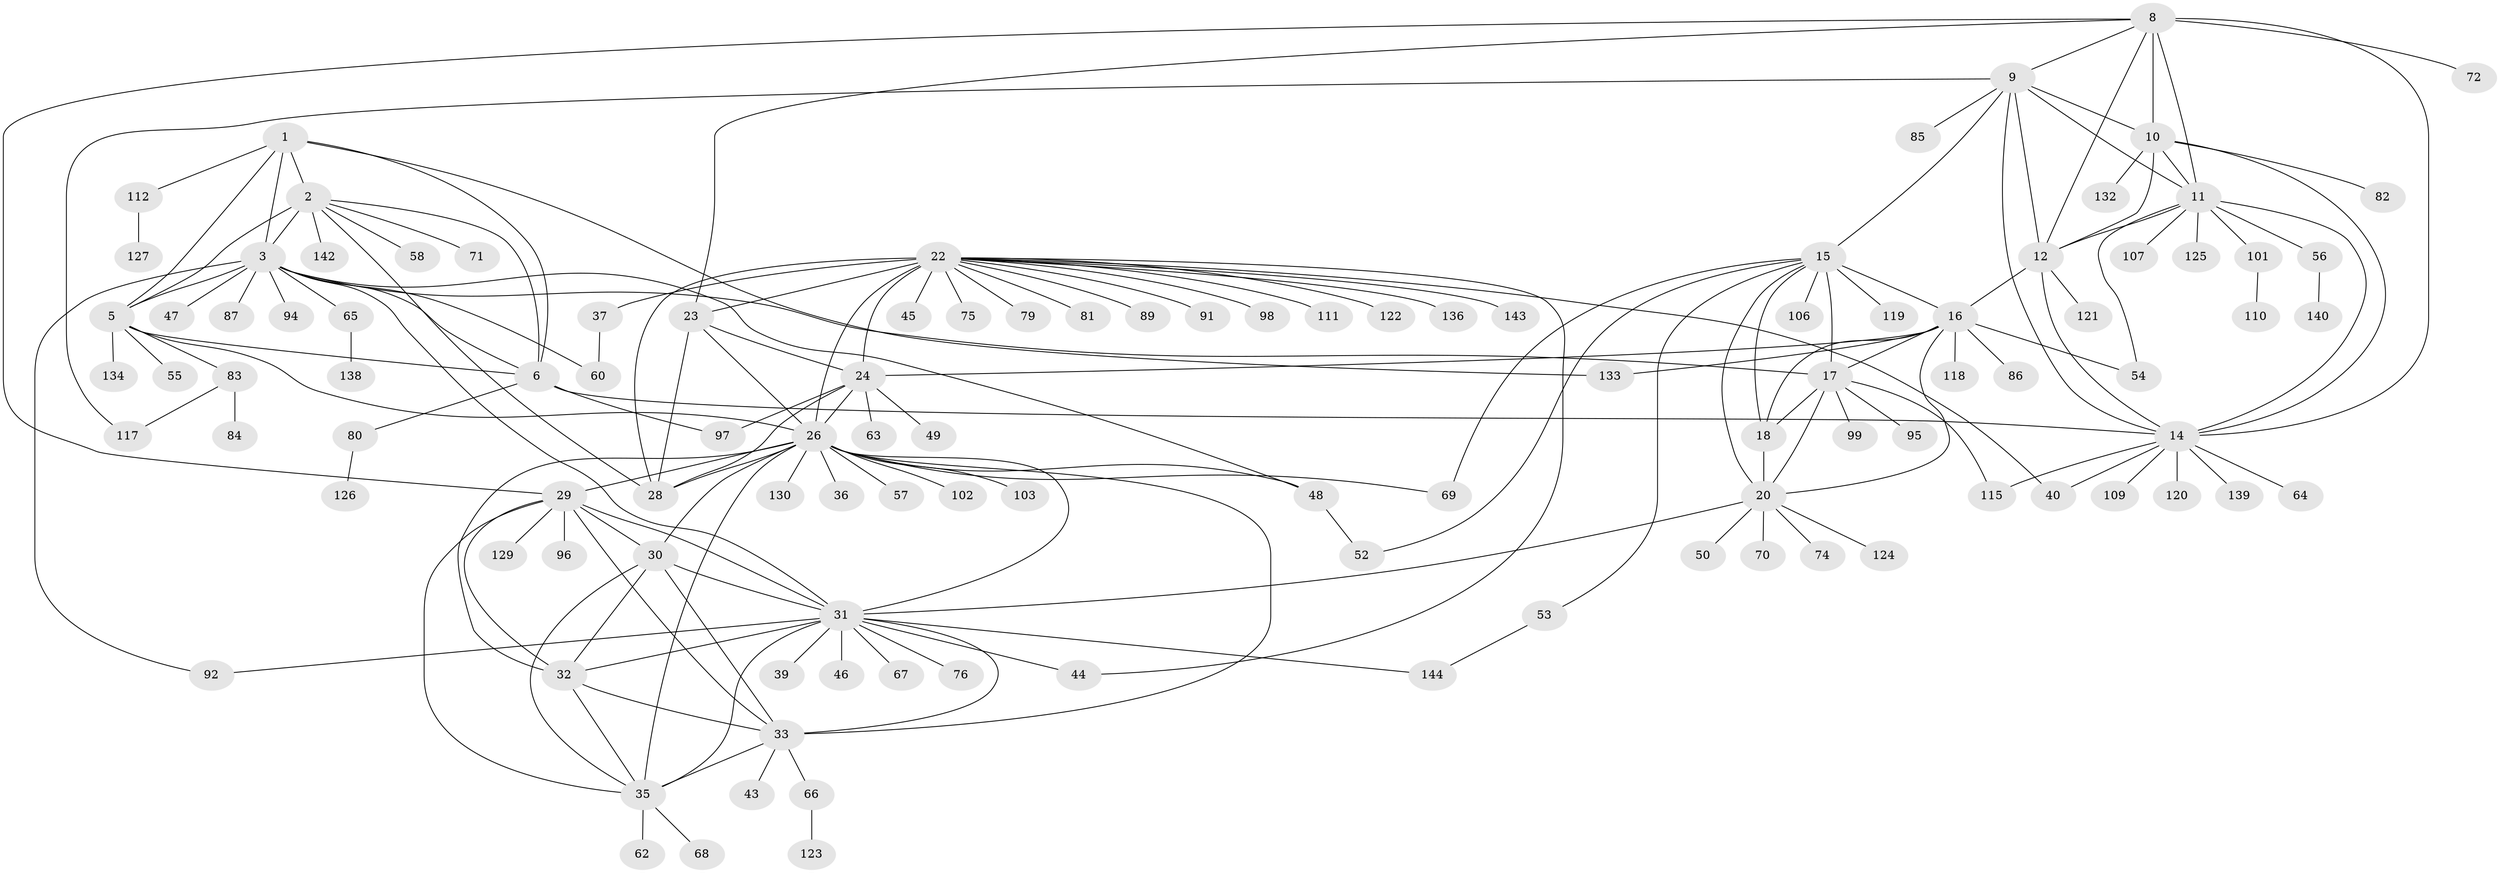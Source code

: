 // original degree distribution, {9: 0.041379310344827586, 11: 0.020689655172413793, 7: 0.04827586206896552, 10: 0.041379310344827586, 12: 0.013793103448275862, 8: 0.034482758620689655, 14: 0.006896551724137931, 13: 0.020689655172413793, 6: 0.006896551724137931, 16: 0.006896551724137931, 2: 0.1724137931034483, 3: 0.04827586206896552, 1: 0.5379310344827586}
// Generated by graph-tools (version 1.1) at 2025/11/02/27/25 16:11:30]
// undirected, 112 vertices, 175 edges
graph export_dot {
graph [start="1"]
  node [color=gray90,style=filled];
  1 [super="+38"];
  2 [super="+4"];
  3 [super="+7"];
  5 [super="+59"];
  6 [super="+116"];
  8 [super="+13"];
  9 [super="+78"];
  10 [super="+93"];
  11 [super="+108"];
  12 [super="+141"];
  14 [super="+90"];
  15 [super="+19"];
  16 [super="+41"];
  17 [super="+21"];
  18 [super="+42"];
  20 [super="+88"];
  22 [super="+27"];
  23 [super="+61"];
  24 [super="+25"];
  26 [super="+34"];
  28;
  29 [super="+104"];
  30;
  31 [super="+100"];
  32 [super="+51"];
  33 [super="+114"];
  35;
  36 [super="+77"];
  37 [super="+113"];
  39;
  40;
  43;
  44;
  45;
  46;
  47;
  48;
  49;
  50;
  52 [super="+145"];
  53 [super="+73"];
  54;
  55;
  56;
  57;
  58;
  60;
  62;
  63;
  64;
  65 [super="+105"];
  66;
  67;
  68;
  69;
  70;
  71;
  72;
  74;
  75 [super="+137"];
  76;
  79;
  80 [super="+128"];
  81;
  82;
  83;
  84;
  85;
  86 [super="+135"];
  87;
  89;
  91;
  92;
  94;
  95;
  96;
  97;
  98;
  99;
  101;
  102;
  103;
  106;
  107;
  109;
  110;
  111;
  112;
  115;
  117;
  118;
  119;
  120;
  121 [super="+131"];
  122;
  123;
  124;
  125;
  126;
  127;
  129;
  130;
  132;
  133;
  134;
  136;
  138;
  139;
  140;
  142;
  143;
  144;
  1 -- 2 [weight=2];
  1 -- 3 [weight=2];
  1 -- 5;
  1 -- 6;
  1 -- 112;
  1 -- 133;
  2 -- 3 [weight=4];
  2 -- 5 [weight=2];
  2 -- 6 [weight=2];
  2 -- 28;
  2 -- 58;
  2 -- 142;
  2 -- 71;
  3 -- 5 [weight=2];
  3 -- 6 [weight=2];
  3 -- 31;
  3 -- 47;
  3 -- 48;
  3 -- 60;
  3 -- 94;
  3 -- 65;
  3 -- 17;
  3 -- 87;
  3 -- 92;
  5 -- 6;
  5 -- 55;
  5 -- 83;
  5 -- 134;
  5 -- 26;
  6 -- 14;
  6 -- 80;
  6 -- 97;
  8 -- 9 [weight=2];
  8 -- 10 [weight=2];
  8 -- 11 [weight=2];
  8 -- 12 [weight=2];
  8 -- 14 [weight=2];
  8 -- 23;
  8 -- 29;
  8 -- 72;
  9 -- 10;
  9 -- 11;
  9 -- 12;
  9 -- 14;
  9 -- 15;
  9 -- 85;
  9 -- 117;
  10 -- 11;
  10 -- 12;
  10 -- 14;
  10 -- 82;
  10 -- 132;
  11 -- 12;
  11 -- 14;
  11 -- 54;
  11 -- 56;
  11 -- 101;
  11 -- 107;
  11 -- 125;
  12 -- 14;
  12 -- 121;
  12 -- 16;
  14 -- 40;
  14 -- 64;
  14 -- 109;
  14 -- 115;
  14 -- 120;
  14 -- 139;
  15 -- 16 [weight=2];
  15 -- 17 [weight=4];
  15 -- 18 [weight=2];
  15 -- 20 [weight=2];
  15 -- 52;
  15 -- 69;
  15 -- 106;
  15 -- 119;
  15 -- 53;
  16 -- 17 [weight=2];
  16 -- 18;
  16 -- 20;
  16 -- 24 [weight=2];
  16 -- 54;
  16 -- 86 [weight=2];
  16 -- 118;
  16 -- 133;
  17 -- 18 [weight=2];
  17 -- 20 [weight=2];
  17 -- 115;
  17 -- 99;
  17 -- 95;
  18 -- 20;
  20 -- 31;
  20 -- 50;
  20 -- 70;
  20 -- 74;
  20 -- 124;
  22 -- 23 [weight=2];
  22 -- 24 [weight=4];
  22 -- 26 [weight=2];
  22 -- 28 [weight=2];
  22 -- 37;
  22 -- 44;
  22 -- 45;
  22 -- 79;
  22 -- 89;
  22 -- 91;
  22 -- 111;
  22 -- 98;
  22 -- 122;
  22 -- 40;
  22 -- 136;
  22 -- 75;
  22 -- 143;
  22 -- 81;
  23 -- 24 [weight=2];
  23 -- 26;
  23 -- 28;
  24 -- 26 [weight=2];
  24 -- 28 [weight=2];
  24 -- 49;
  24 -- 97;
  24 -- 63;
  26 -- 28;
  26 -- 48;
  26 -- 57;
  26 -- 102;
  26 -- 103;
  26 -- 130;
  26 -- 32;
  26 -- 33;
  26 -- 35;
  26 -- 36;
  26 -- 69;
  26 -- 29;
  26 -- 30;
  26 -- 31;
  29 -- 30;
  29 -- 31;
  29 -- 32;
  29 -- 33;
  29 -- 35;
  29 -- 96;
  29 -- 129;
  30 -- 31;
  30 -- 32;
  30 -- 33;
  30 -- 35;
  31 -- 32;
  31 -- 33;
  31 -- 35;
  31 -- 39;
  31 -- 44;
  31 -- 46;
  31 -- 67;
  31 -- 76;
  31 -- 92;
  31 -- 144;
  32 -- 33;
  32 -- 35;
  33 -- 35;
  33 -- 43;
  33 -- 66;
  35 -- 62;
  35 -- 68;
  37 -- 60;
  48 -- 52;
  53 -- 144;
  56 -- 140;
  65 -- 138;
  66 -- 123;
  80 -- 126;
  83 -- 84;
  83 -- 117;
  101 -- 110;
  112 -- 127;
}
